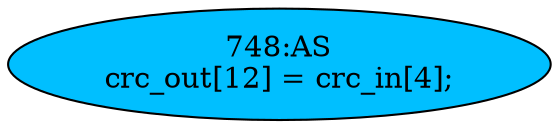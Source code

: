 strict digraph "" {
	node [label="\N"];
	"748:AS"	 [ast="<pyverilog.vparser.ast.Assign object at 0x7f55d3d0a650>",
		def_var="['crc_out']",
		fillcolor=deepskyblue,
		label="748:AS
crc_out[12] = crc_in[4];",
		statements="[]",
		style=filled,
		typ=Assign,
		use_var="['crc_in']"];
}

